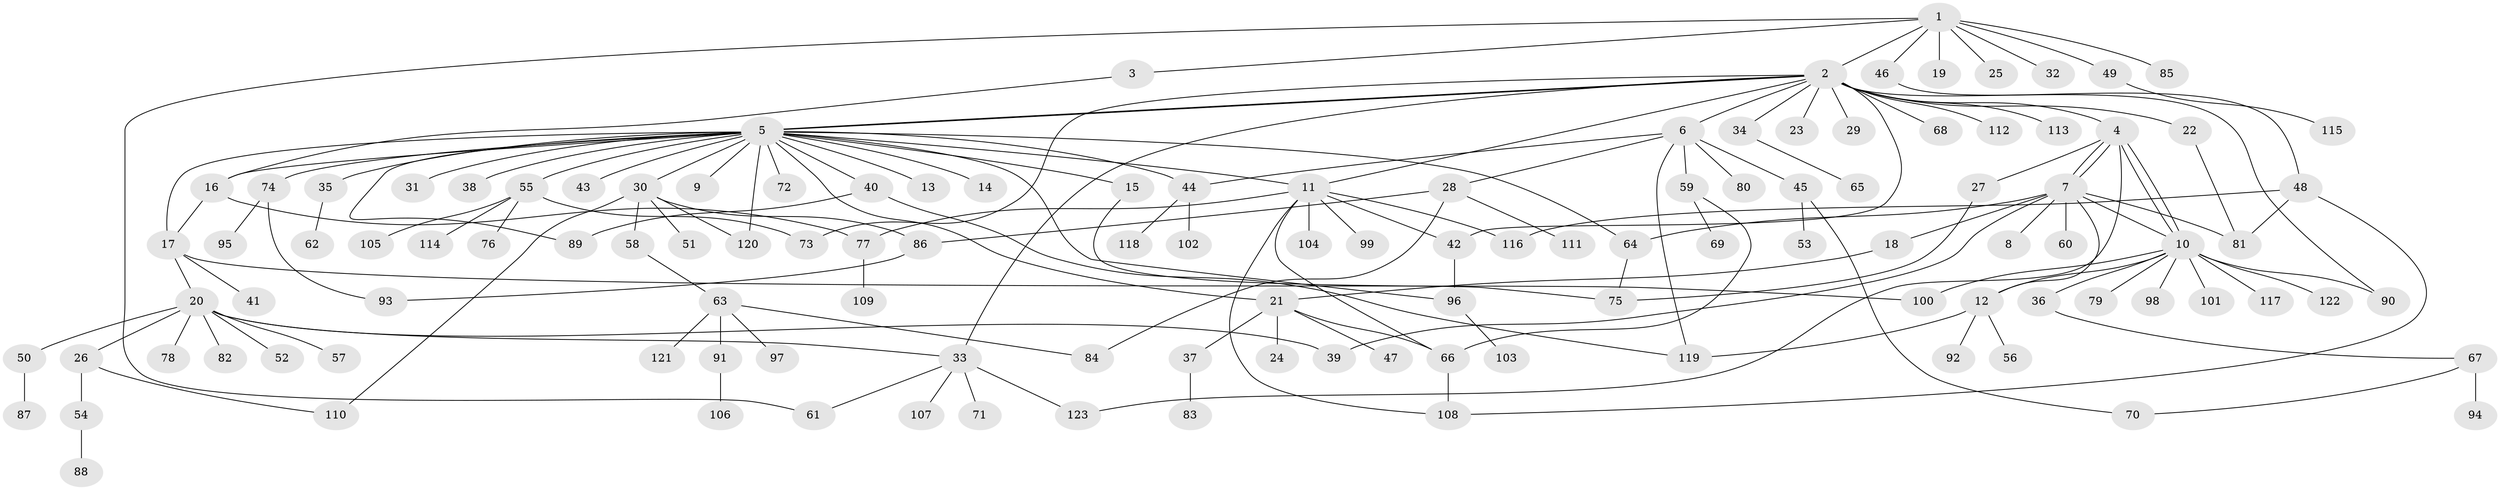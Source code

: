 // Generated by graph-tools (version 1.1) at 2025/47/03/09/25 04:47:10]
// undirected, 123 vertices, 161 edges
graph export_dot {
graph [start="1"]
  node [color=gray90,style=filled];
  1;
  2;
  3;
  4;
  5;
  6;
  7;
  8;
  9;
  10;
  11;
  12;
  13;
  14;
  15;
  16;
  17;
  18;
  19;
  20;
  21;
  22;
  23;
  24;
  25;
  26;
  27;
  28;
  29;
  30;
  31;
  32;
  33;
  34;
  35;
  36;
  37;
  38;
  39;
  40;
  41;
  42;
  43;
  44;
  45;
  46;
  47;
  48;
  49;
  50;
  51;
  52;
  53;
  54;
  55;
  56;
  57;
  58;
  59;
  60;
  61;
  62;
  63;
  64;
  65;
  66;
  67;
  68;
  69;
  70;
  71;
  72;
  73;
  74;
  75;
  76;
  77;
  78;
  79;
  80;
  81;
  82;
  83;
  84;
  85;
  86;
  87;
  88;
  89;
  90;
  91;
  92;
  93;
  94;
  95;
  96;
  97;
  98;
  99;
  100;
  101;
  102;
  103;
  104;
  105;
  106;
  107;
  108;
  109;
  110;
  111;
  112;
  113;
  114;
  115;
  116;
  117;
  118;
  119;
  120;
  121;
  122;
  123;
  1 -- 2;
  1 -- 3;
  1 -- 19;
  1 -- 25;
  1 -- 32;
  1 -- 46;
  1 -- 49;
  1 -- 61;
  1 -- 85;
  2 -- 4;
  2 -- 5;
  2 -- 5;
  2 -- 6;
  2 -- 11;
  2 -- 22;
  2 -- 23;
  2 -- 29;
  2 -- 33;
  2 -- 34;
  2 -- 42;
  2 -- 68;
  2 -- 73;
  2 -- 90;
  2 -- 112;
  2 -- 113;
  3 -- 16;
  4 -- 7;
  4 -- 7;
  4 -- 10;
  4 -- 10;
  4 -- 27;
  4 -- 123;
  5 -- 9;
  5 -- 11;
  5 -- 13;
  5 -- 14;
  5 -- 15;
  5 -- 16;
  5 -- 17;
  5 -- 21;
  5 -- 30;
  5 -- 31;
  5 -- 35;
  5 -- 38;
  5 -- 40;
  5 -- 43;
  5 -- 44;
  5 -- 55;
  5 -- 64;
  5 -- 72;
  5 -- 74;
  5 -- 89;
  5 -- 96;
  5 -- 120;
  6 -- 28;
  6 -- 44;
  6 -- 45;
  6 -- 59;
  6 -- 80;
  6 -- 119;
  7 -- 8;
  7 -- 10;
  7 -- 12;
  7 -- 18;
  7 -- 39;
  7 -- 60;
  7 -- 64;
  7 -- 81;
  10 -- 12;
  10 -- 36;
  10 -- 79;
  10 -- 90;
  10 -- 98;
  10 -- 100;
  10 -- 101;
  10 -- 117;
  10 -- 122;
  11 -- 42;
  11 -- 66;
  11 -- 77;
  11 -- 99;
  11 -- 104;
  11 -- 108;
  11 -- 116;
  12 -- 56;
  12 -- 92;
  12 -- 119;
  15 -- 75;
  16 -- 17;
  16 -- 77;
  17 -- 20;
  17 -- 41;
  17 -- 100;
  18 -- 21;
  20 -- 26;
  20 -- 33;
  20 -- 39;
  20 -- 50;
  20 -- 52;
  20 -- 57;
  20 -- 78;
  20 -- 82;
  21 -- 24;
  21 -- 37;
  21 -- 47;
  21 -- 66;
  22 -- 81;
  26 -- 54;
  26 -- 110;
  27 -- 75;
  28 -- 84;
  28 -- 86;
  28 -- 111;
  30 -- 51;
  30 -- 58;
  30 -- 86;
  30 -- 110;
  30 -- 120;
  33 -- 61;
  33 -- 71;
  33 -- 107;
  33 -- 123;
  34 -- 65;
  35 -- 62;
  36 -- 67;
  37 -- 83;
  40 -- 89;
  40 -- 119;
  42 -- 96;
  44 -- 102;
  44 -- 118;
  45 -- 53;
  45 -- 70;
  46 -- 48;
  48 -- 81;
  48 -- 108;
  48 -- 116;
  49 -- 115;
  50 -- 87;
  54 -- 88;
  55 -- 73;
  55 -- 76;
  55 -- 105;
  55 -- 114;
  58 -- 63;
  59 -- 66;
  59 -- 69;
  63 -- 84;
  63 -- 91;
  63 -- 97;
  63 -- 121;
  64 -- 75;
  66 -- 108;
  67 -- 70;
  67 -- 94;
  74 -- 93;
  74 -- 95;
  77 -- 109;
  86 -- 93;
  91 -- 106;
  96 -- 103;
}
